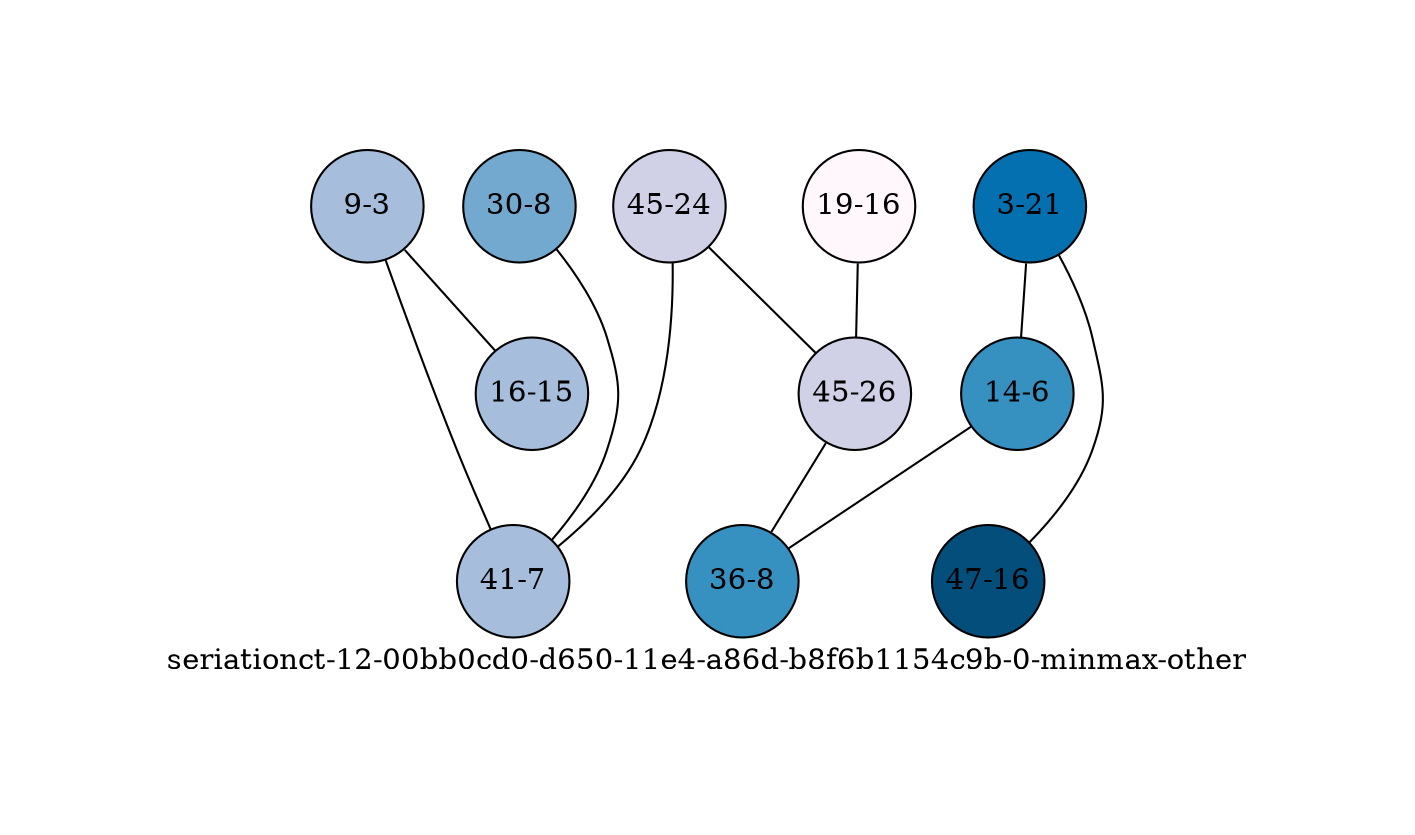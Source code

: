 strict graph "seriationct-12-00bb0cd0-d650-11e4-a86d-b8f6b1154c9b-0-minmax-other" {
labelloc=b;
ratio=auto;
pad="1.0";
label="seriationct-12-00bb0cd0-d650-11e4-a86d-b8f6b1154c9b-0-minmax-other";
node [width="0.75", style=filled, fixedsize=true, height="0.75", shape=circle, label=""];
0 [xCoordinate="8.0", appears_in_slice=4, yCoordinate="30.0", colorscheme=pubu8, short_label="30-8", label="30-8", fillcolor=5, id=0, size="602.105753902"];
1 [xCoordinate="21.0", appears_in_slice=2, yCoordinate="3.0", colorscheme=pubu8, short_label="3-21", label="3-21", fillcolor=7, id=1, size="371.100410457"];
2 [xCoordinate="24.0", appears_in_slice=6, yCoordinate="45.0", colorscheme=pubu8, short_label="45-24", label="45-24", fillcolor=3, id=2, size="237.173614666"];
3 [xCoordinate="3.0", appears_in_slice=5, yCoordinate="9.0", colorscheme=pubu8, short_label="9-3", label="9-3", fillcolor=4, id=3, size="812.508354226"];
4 [xCoordinate="16.0", appears_in_slice=8, yCoordinate="19.0", colorscheme=pubu8, short_label="19-16", label="19-16", fillcolor=1, id=4, size="512.773407318"];
5 [xCoordinate="6.0", appears_in_slice=3, yCoordinate="14.0", colorscheme=pubu8, short_label="14-6", label="14-6", fillcolor=6, id=5, size="291.414953167"];
6 [xCoordinate="16.0", appears_in_slice=1, yCoordinate="47.0", colorscheme=pubu8, short_label="47-16", label="47-16", fillcolor=8, id=6, size="519.31822998"];
7 [xCoordinate="15.0", appears_in_slice=5, yCoordinate="16.0", colorscheme=pubu8, short_label="16-15", label="16-15", fillcolor=4, id=7, size="812.508354226"];
8 [xCoordinate="26.0", appears_in_slice=6, yCoordinate="45.0", colorscheme=pubu8, short_label="45-26", label="45-26", fillcolor=3, id=8, size="237.173614666"];
9 [xCoordinate="8.0", appears_in_slice=3, yCoordinate="36.0", colorscheme=pubu8, short_label="36-8", label="36-8", fillcolor=6, id=9, size="291.414953167"];
10 [xCoordinate="7.0", appears_in_slice=5, yCoordinate="41.0", colorscheme=pubu8, short_label="41-7", label="41-7", fillcolor=4, id=10, size="812.508354226"];
0 -- 10  [inverseweight="10.0573554742", weight="0.0994297161477"];
1 -- 5  [inverseweight="5.42663398488", weight="0.184276294069"];
1 -- 6  [inverseweight="2.01968240049", weight="0.495127352576"];
2 -- 8  [inverseweight="48.6971787307", weight="0.0205350705331"];
2 -- 10  [inverseweight="8.55633263408", weight="0.116872501662"];
3 -- 10  [inverseweight="67.7869076806", weight="0.0147521111999"];
3 -- 7  [inverseweight="10.3781060031", weight="0.0963566954989"];
4 -- 8  [inverseweight="1.13741368545", weight="0.879187592689"];
5 -- 9  [inverseweight="6.65583017668", weight="0.150244217994"];
8 -- 9  [inverseweight="2.84860293801", weight="0.351049276352"];
}

